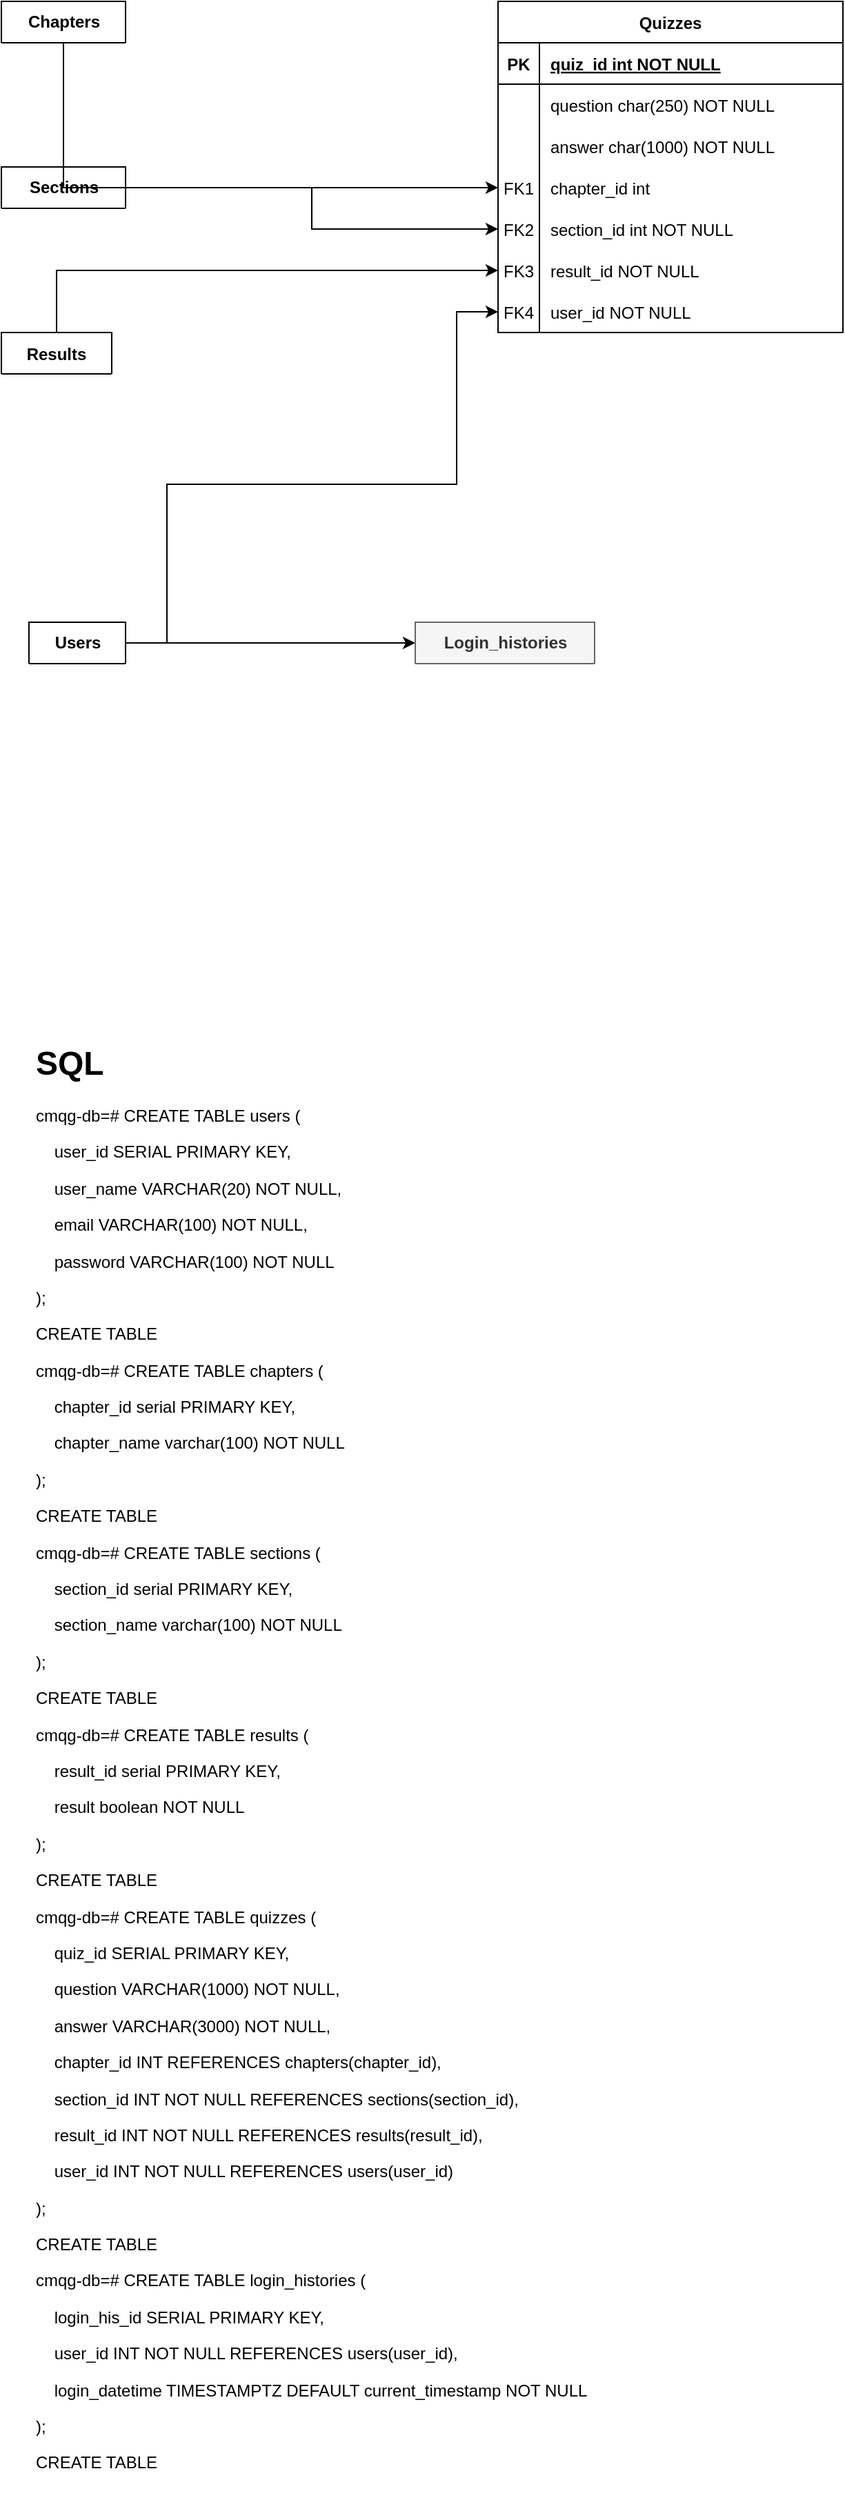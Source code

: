 <mxfile pages="3">
    <diagram id="R2lEEEUBdFMjLlhIrx00" name="ER">
        <mxGraphModel dx="736" dy="501" grid="1" gridSize="10" guides="1" tooltips="1" connect="1" arrows="1" fold="1" page="1" pageScale="1" pageWidth="850" pageHeight="1100" math="0" shadow="0" extFonts="Permanent Marker^https://fonts.googleapis.com/css?family=Permanent+Marker">
            <root>
                <mxCell id="0"/>
                <mxCell id="1" parent="0"/>
                <mxCell id="C-vyLk0tnHw3VtMMgP7b-2" value="Results" style="shape=table;startSize=30;container=1;collapsible=1;childLayout=tableLayout;fixedRows=1;rowLines=0;fontStyle=1;align=center;resizeLast=1;" parent="1" vertex="1" collapsed="1">
                    <mxGeometry x="40" y="280" width="80" height="30" as="geometry">
                        <mxRectangle x="40" y="280" width="250" height="90" as="alternateBounds"/>
                    </mxGeometry>
                </mxCell>
                <mxCell id="C-vyLk0tnHw3VtMMgP7b-3" value="" style="shape=partialRectangle;collapsible=0;dropTarget=0;pointerEvents=0;fillColor=none;points=[[0,0.5],[1,0.5]];portConstraint=eastwest;top=0;left=0;right=0;bottom=1;" parent="C-vyLk0tnHw3VtMMgP7b-2" vertex="1">
                    <mxGeometry y="30" width="250" height="30" as="geometry"/>
                </mxCell>
                <mxCell id="C-vyLk0tnHw3VtMMgP7b-4" value="PK" style="shape=partialRectangle;overflow=hidden;connectable=0;fillColor=none;top=0;left=0;bottom=0;right=0;fontStyle=1;" parent="C-vyLk0tnHw3VtMMgP7b-3" vertex="1">
                    <mxGeometry width="30" height="30" as="geometry">
                        <mxRectangle width="30" height="30" as="alternateBounds"/>
                    </mxGeometry>
                </mxCell>
                <mxCell id="C-vyLk0tnHw3VtMMgP7b-5" value="result_id int NOT NULL " style="shape=partialRectangle;overflow=hidden;connectable=0;fillColor=none;top=0;left=0;bottom=0;right=0;align=left;spacingLeft=6;fontStyle=5;" parent="C-vyLk0tnHw3VtMMgP7b-3" vertex="1">
                    <mxGeometry x="30" width="220" height="30" as="geometry">
                        <mxRectangle width="220" height="30" as="alternateBounds"/>
                    </mxGeometry>
                </mxCell>
                <mxCell id="C-vyLk0tnHw3VtMMgP7b-9" value="" style="shape=partialRectangle;collapsible=0;dropTarget=0;pointerEvents=0;fillColor=none;points=[[0,0.5],[1,0.5]];portConstraint=eastwest;top=0;left=0;right=0;bottom=0;" parent="C-vyLk0tnHw3VtMMgP7b-2" vertex="1">
                    <mxGeometry y="60" width="250" height="30" as="geometry"/>
                </mxCell>
                <mxCell id="C-vyLk0tnHw3VtMMgP7b-10" value="" style="shape=partialRectangle;overflow=hidden;connectable=0;fillColor=none;top=0;left=0;bottom=0;right=0;" parent="C-vyLk0tnHw3VtMMgP7b-9" vertex="1">
                    <mxGeometry width="30" height="30" as="geometry">
                        <mxRectangle width="30" height="30" as="alternateBounds"/>
                    </mxGeometry>
                </mxCell>
                <mxCell id="C-vyLk0tnHw3VtMMgP7b-11" value="result boolean NOT NULL" style="shape=partialRectangle;overflow=hidden;connectable=0;fillColor=none;top=0;left=0;bottom=0;right=0;align=left;spacingLeft=6;" parent="C-vyLk0tnHw3VtMMgP7b-9" vertex="1">
                    <mxGeometry x="30" width="220" height="30" as="geometry">
                        <mxRectangle width="220" height="30" as="alternateBounds"/>
                    </mxGeometry>
                </mxCell>
                <mxCell id="C-vyLk0tnHw3VtMMgP7b-23" value="Quizzes" style="shape=table;startSize=30;container=1;collapsible=1;childLayout=tableLayout;fixedRows=1;rowLines=0;fontStyle=1;align=center;resizeLast=1;" parent="1" vertex="1">
                    <mxGeometry x="400" y="40" width="250" height="240" as="geometry">
                        <mxRectangle x="400" y="40" width="70" height="30" as="alternateBounds"/>
                    </mxGeometry>
                </mxCell>
                <mxCell id="C-vyLk0tnHw3VtMMgP7b-24" value="" style="shape=partialRectangle;collapsible=0;dropTarget=0;pointerEvents=0;fillColor=none;points=[[0,0.5],[1,0.5]];portConstraint=eastwest;top=0;left=0;right=0;bottom=1;" parent="C-vyLk0tnHw3VtMMgP7b-23" vertex="1">
                    <mxGeometry y="30" width="250" height="30" as="geometry"/>
                </mxCell>
                <mxCell id="C-vyLk0tnHw3VtMMgP7b-25" value="PK" style="shape=partialRectangle;overflow=hidden;connectable=0;fillColor=none;top=0;left=0;bottom=0;right=0;fontStyle=1;" parent="C-vyLk0tnHw3VtMMgP7b-24" vertex="1">
                    <mxGeometry width="30" height="30" as="geometry">
                        <mxRectangle width="30" height="30" as="alternateBounds"/>
                    </mxGeometry>
                </mxCell>
                <mxCell id="C-vyLk0tnHw3VtMMgP7b-26" value="quiz_id int NOT NULL " style="shape=partialRectangle;overflow=hidden;connectable=0;fillColor=none;top=0;left=0;bottom=0;right=0;align=left;spacingLeft=6;fontStyle=5;" parent="C-vyLk0tnHw3VtMMgP7b-24" vertex="1">
                    <mxGeometry x="30" width="220" height="30" as="geometry">
                        <mxRectangle width="220" height="30" as="alternateBounds"/>
                    </mxGeometry>
                </mxCell>
                <mxCell id="C-vyLk0tnHw3VtMMgP7b-27" value="" style="shape=partialRectangle;collapsible=0;dropTarget=0;pointerEvents=0;fillColor=none;points=[[0,0.5],[1,0.5]];portConstraint=eastwest;top=0;left=0;right=0;bottom=0;" parent="C-vyLk0tnHw3VtMMgP7b-23" vertex="1">
                    <mxGeometry y="60" width="250" height="30" as="geometry"/>
                </mxCell>
                <mxCell id="C-vyLk0tnHw3VtMMgP7b-28" value="" style="shape=partialRectangle;overflow=hidden;connectable=0;fillColor=none;top=0;left=0;bottom=0;right=0;" parent="C-vyLk0tnHw3VtMMgP7b-27" vertex="1">
                    <mxGeometry width="30" height="30" as="geometry">
                        <mxRectangle width="30" height="30" as="alternateBounds"/>
                    </mxGeometry>
                </mxCell>
                <mxCell id="C-vyLk0tnHw3VtMMgP7b-29" value="question char(250) NOT NULL" style="shape=partialRectangle;overflow=hidden;connectable=0;fillColor=none;top=0;left=0;bottom=0;right=0;align=left;spacingLeft=6;" parent="C-vyLk0tnHw3VtMMgP7b-27" vertex="1">
                    <mxGeometry x="30" width="220" height="30" as="geometry">
                        <mxRectangle width="220" height="30" as="alternateBounds"/>
                    </mxGeometry>
                </mxCell>
                <mxCell id="cHGgCgY9bljwgX2KRVGt-27" style="shape=partialRectangle;collapsible=0;dropTarget=0;pointerEvents=0;fillColor=none;points=[[0,0.5],[1,0.5]];portConstraint=eastwest;top=0;left=0;right=0;bottom=0;" parent="C-vyLk0tnHw3VtMMgP7b-23" vertex="1">
                    <mxGeometry y="90" width="250" height="30" as="geometry"/>
                </mxCell>
                <mxCell id="cHGgCgY9bljwgX2KRVGt-28" style="shape=partialRectangle;overflow=hidden;connectable=0;fillColor=none;top=0;left=0;bottom=0;right=0;" parent="cHGgCgY9bljwgX2KRVGt-27" vertex="1">
                    <mxGeometry width="30" height="30" as="geometry">
                        <mxRectangle width="30" height="30" as="alternateBounds"/>
                    </mxGeometry>
                </mxCell>
                <mxCell id="cHGgCgY9bljwgX2KRVGt-29" value="answer char(1000) NOT NULL" style="shape=partialRectangle;overflow=hidden;connectable=0;fillColor=none;top=0;left=0;bottom=0;right=0;align=left;spacingLeft=6;" parent="cHGgCgY9bljwgX2KRVGt-27" vertex="1">
                    <mxGeometry x="30" width="220" height="30" as="geometry">
                        <mxRectangle width="220" height="30" as="alternateBounds"/>
                    </mxGeometry>
                </mxCell>
                <mxCell id="cHGgCgY9bljwgX2KRVGt-64" style="shape=partialRectangle;collapsible=0;dropTarget=0;pointerEvents=0;fillColor=none;points=[[0,0.5],[1,0.5]];portConstraint=eastwest;top=0;left=0;right=0;bottom=0;" parent="C-vyLk0tnHw3VtMMgP7b-23" vertex="1">
                    <mxGeometry y="120" width="250" height="30" as="geometry"/>
                </mxCell>
                <mxCell id="cHGgCgY9bljwgX2KRVGt-65" value="FK1" style="shape=partialRectangle;overflow=hidden;connectable=0;fillColor=none;top=0;left=0;bottom=0;right=0;" parent="cHGgCgY9bljwgX2KRVGt-64" vertex="1">
                    <mxGeometry width="30" height="30" as="geometry">
                        <mxRectangle width="30" height="30" as="alternateBounds"/>
                    </mxGeometry>
                </mxCell>
                <mxCell id="cHGgCgY9bljwgX2KRVGt-66" value="chapter_id int" style="shape=partialRectangle;overflow=hidden;connectable=0;fillColor=none;top=0;left=0;bottom=0;right=0;align=left;spacingLeft=6;" parent="cHGgCgY9bljwgX2KRVGt-64" vertex="1">
                    <mxGeometry x="30" width="220" height="30" as="geometry">
                        <mxRectangle width="220" height="30" as="alternateBounds"/>
                    </mxGeometry>
                </mxCell>
                <mxCell id="cHGgCgY9bljwgX2KRVGt-30" style="shape=partialRectangle;collapsible=0;dropTarget=0;pointerEvents=0;fillColor=none;points=[[0,0.5],[1,0.5]];portConstraint=eastwest;top=0;left=0;right=0;bottom=0;" parent="C-vyLk0tnHw3VtMMgP7b-23" vertex="1">
                    <mxGeometry y="150" width="250" height="30" as="geometry"/>
                </mxCell>
                <mxCell id="cHGgCgY9bljwgX2KRVGt-31" value="FK2" style="shape=partialRectangle;overflow=hidden;connectable=0;fillColor=none;top=0;left=0;bottom=0;right=0;" parent="cHGgCgY9bljwgX2KRVGt-30" vertex="1">
                    <mxGeometry width="30" height="30" as="geometry">
                        <mxRectangle width="30" height="30" as="alternateBounds"/>
                    </mxGeometry>
                </mxCell>
                <mxCell id="cHGgCgY9bljwgX2KRVGt-32" value="section_id int NOT NULL" style="shape=partialRectangle;overflow=hidden;connectable=0;fillColor=none;top=0;left=0;bottom=0;right=0;align=left;spacingLeft=6;" parent="cHGgCgY9bljwgX2KRVGt-30" vertex="1">
                    <mxGeometry x="30" width="220" height="30" as="geometry">
                        <mxRectangle width="220" height="30" as="alternateBounds"/>
                    </mxGeometry>
                </mxCell>
                <mxCell id="cHGgCgY9bljwgX2KRVGt-59" style="shape=partialRectangle;collapsible=0;dropTarget=0;pointerEvents=0;fillColor=none;points=[[0,0.5],[1,0.5]];portConstraint=eastwest;top=0;left=0;right=0;bottom=0;" parent="C-vyLk0tnHw3VtMMgP7b-23" vertex="1">
                    <mxGeometry y="180" width="250" height="30" as="geometry"/>
                </mxCell>
                <mxCell id="cHGgCgY9bljwgX2KRVGt-60" value="FK3" style="shape=partialRectangle;overflow=hidden;connectable=0;fillColor=none;top=0;left=0;bottom=0;right=0;" parent="cHGgCgY9bljwgX2KRVGt-59" vertex="1">
                    <mxGeometry width="30" height="30" as="geometry">
                        <mxRectangle width="30" height="30" as="alternateBounds"/>
                    </mxGeometry>
                </mxCell>
                <mxCell id="cHGgCgY9bljwgX2KRVGt-61" value="result_id NOT NULL" style="shape=partialRectangle;overflow=hidden;connectable=0;fillColor=none;top=0;left=0;bottom=0;right=0;align=left;spacingLeft=6;" parent="cHGgCgY9bljwgX2KRVGt-59" vertex="1">
                    <mxGeometry x="30" width="220" height="30" as="geometry">
                        <mxRectangle width="220" height="30" as="alternateBounds"/>
                    </mxGeometry>
                </mxCell>
                <mxCell id="cHGgCgY9bljwgX2KRVGt-81" style="shape=partialRectangle;collapsible=0;dropTarget=0;pointerEvents=0;fillColor=none;points=[[0,0.5],[1,0.5]];portConstraint=eastwest;top=0;left=0;right=0;bottom=0;" parent="C-vyLk0tnHw3VtMMgP7b-23" vertex="1">
                    <mxGeometry y="210" width="250" height="30" as="geometry"/>
                </mxCell>
                <mxCell id="cHGgCgY9bljwgX2KRVGt-82" value="FK4" style="shape=partialRectangle;overflow=hidden;connectable=0;fillColor=none;top=0;left=0;bottom=0;right=0;" parent="cHGgCgY9bljwgX2KRVGt-81" vertex="1">
                    <mxGeometry width="30" height="30" as="geometry">
                        <mxRectangle width="30" height="30" as="alternateBounds"/>
                    </mxGeometry>
                </mxCell>
                <mxCell id="cHGgCgY9bljwgX2KRVGt-83" value="user_id NOT NULL" style="shape=partialRectangle;overflow=hidden;connectable=0;fillColor=none;top=0;left=0;bottom=0;right=0;align=left;spacingLeft=6;" parent="cHGgCgY9bljwgX2KRVGt-81" vertex="1">
                    <mxGeometry x="30" width="220" height="30" as="geometry">
                        <mxRectangle width="220" height="30" as="alternateBounds"/>
                    </mxGeometry>
                </mxCell>
                <mxCell id="cHGgCgY9bljwgX2KRVGt-46" value="Sections" style="shape=table;startSize=30;container=1;collapsible=1;childLayout=tableLayout;fixedRows=1;rowLines=0;fontStyle=1;align=center;resizeLast=1;html=1;strokeColor=default;verticalAlign=middle;fontFamily=Helvetica;fontSize=12;fontColor=default;fillColor=default;" parent="1" vertex="1" collapsed="1">
                    <mxGeometry x="40" y="160" width="90" height="30" as="geometry">
                        <mxRectangle x="40" y="160" width="280" height="90" as="alternateBounds"/>
                    </mxGeometry>
                </mxCell>
                <mxCell id="cHGgCgY9bljwgX2KRVGt-47" value="" style="shape=tableRow;horizontal=0;startSize=0;swimlaneHead=0;swimlaneBody=0;fillColor=none;collapsible=0;dropTarget=0;points=[[0,0.5],[1,0.5]];portConstraint=eastwest;top=0;left=0;right=0;bottom=1;strokeColor=default;align=center;verticalAlign=middle;fontFamily=Helvetica;fontSize=12;fontColor=default;" parent="cHGgCgY9bljwgX2KRVGt-46" vertex="1">
                    <mxGeometry y="30" width="280" height="30" as="geometry"/>
                </mxCell>
                <mxCell id="cHGgCgY9bljwgX2KRVGt-48" value="PK" style="shape=partialRectangle;connectable=0;fillColor=none;top=0;left=0;bottom=0;right=0;fontStyle=1;overflow=hidden;whiteSpace=wrap;html=1;strokeColor=default;align=center;verticalAlign=middle;fontFamily=Helvetica;fontSize=12;fontColor=default;startSize=30;" parent="cHGgCgY9bljwgX2KRVGt-47" vertex="1">
                    <mxGeometry width="30" height="30" as="geometry">
                        <mxRectangle width="30" height="30" as="alternateBounds"/>
                    </mxGeometry>
                </mxCell>
                <mxCell id="cHGgCgY9bljwgX2KRVGt-49" value="section_id int NOT NULL" style="shape=partialRectangle;connectable=0;fillColor=none;top=0;left=0;bottom=0;right=0;align=left;spacingLeft=6;fontStyle=5;overflow=hidden;whiteSpace=wrap;html=1;strokeColor=default;verticalAlign=middle;fontFamily=Helvetica;fontSize=12;fontColor=default;startSize=30;" parent="cHGgCgY9bljwgX2KRVGt-47" vertex="1">
                    <mxGeometry x="30" width="250" height="30" as="geometry">
                        <mxRectangle width="250" height="30" as="alternateBounds"/>
                    </mxGeometry>
                </mxCell>
                <mxCell id="cHGgCgY9bljwgX2KRVGt-50" value="" style="shape=tableRow;horizontal=0;startSize=0;swimlaneHead=0;swimlaneBody=0;fillColor=none;collapsible=0;dropTarget=0;points=[[0,0.5],[1,0.5]];portConstraint=eastwest;top=0;left=0;right=0;bottom=0;strokeColor=default;align=center;verticalAlign=middle;fontFamily=Helvetica;fontSize=12;fontColor=default;" parent="cHGgCgY9bljwgX2KRVGt-46" vertex="1">
                    <mxGeometry y="60" width="280" height="30" as="geometry"/>
                </mxCell>
                <mxCell id="cHGgCgY9bljwgX2KRVGt-51" value="" style="shape=partialRectangle;connectable=0;fillColor=none;top=0;left=0;bottom=0;right=0;editable=1;overflow=hidden;whiteSpace=wrap;html=1;strokeColor=default;align=center;verticalAlign=middle;fontFamily=Helvetica;fontSize=12;fontColor=default;startSize=30;" parent="cHGgCgY9bljwgX2KRVGt-50" vertex="1">
                    <mxGeometry width="30" height="30" as="geometry">
                        <mxRectangle width="30" height="30" as="alternateBounds"/>
                    </mxGeometry>
                </mxCell>
                <mxCell id="cHGgCgY9bljwgX2KRVGt-52" value="section_name char(100) NOT NULL" style="shape=partialRectangle;connectable=0;fillColor=none;top=0;left=0;bottom=0;right=0;align=left;spacingLeft=6;overflow=hidden;whiteSpace=wrap;html=1;strokeColor=default;verticalAlign=middle;fontFamily=Helvetica;fontSize=12;fontColor=default;startSize=30;" parent="cHGgCgY9bljwgX2KRVGt-50" vertex="1">
                    <mxGeometry x="30" width="250" height="30" as="geometry">
                        <mxRectangle width="250" height="30" as="alternateBounds"/>
                    </mxGeometry>
                </mxCell>
                <mxCell id="cHGgCgY9bljwgX2KRVGt-62" style="edgeStyle=orthogonalEdgeStyle;rounded=0;orthogonalLoop=1;jettySize=auto;html=1;entryX=0;entryY=0.5;entryDx=0;entryDy=0;fontFamily=Helvetica;fontSize=12;fontColor=default;startSize=30;" parent="1" source="cHGgCgY9bljwgX2KRVGt-47" target="cHGgCgY9bljwgX2KRVGt-30" edge="1">
                    <mxGeometry relative="1" as="geometry"/>
                </mxCell>
                <mxCell id="cHGgCgY9bljwgX2KRVGt-63" style="edgeStyle=orthogonalEdgeStyle;rounded=0;orthogonalLoop=1;jettySize=auto;html=1;entryX=0;entryY=0.5;entryDx=0;entryDy=0;fontFamily=Helvetica;fontSize=12;fontColor=default;startSize=30;" parent="1" source="C-vyLk0tnHw3VtMMgP7b-3" target="cHGgCgY9bljwgX2KRVGt-59" edge="1">
                    <mxGeometry relative="1" as="geometry"/>
                </mxCell>
                <mxCell id="cHGgCgY9bljwgX2KRVGt-67" value="Chapters" style="shape=table;startSize=30;container=1;collapsible=1;childLayout=tableLayout;fixedRows=1;rowLines=0;fontStyle=1;align=center;resizeLast=1;html=1;strokeColor=default;verticalAlign=middle;fontFamily=Helvetica;fontSize=12;fontColor=default;fillColor=default;" parent="1" vertex="1" collapsed="1">
                    <mxGeometry x="40" y="40" width="90" height="30" as="geometry">
                        <mxRectangle x="40" y="40" width="250" height="90" as="alternateBounds"/>
                    </mxGeometry>
                </mxCell>
                <mxCell id="cHGgCgY9bljwgX2KRVGt-68" value="" style="shape=tableRow;horizontal=0;startSize=0;swimlaneHead=0;swimlaneBody=0;fillColor=none;collapsible=0;dropTarget=0;points=[[0,0.5],[1,0.5]];portConstraint=eastwest;top=0;left=0;right=0;bottom=1;strokeColor=default;align=center;verticalAlign=middle;fontFamily=Helvetica;fontSize=12;fontColor=default;" parent="cHGgCgY9bljwgX2KRVGt-67" vertex="1">
                    <mxGeometry y="30" width="250" height="30" as="geometry"/>
                </mxCell>
                <mxCell id="cHGgCgY9bljwgX2KRVGt-69" value="PK" style="shape=partialRectangle;connectable=0;fillColor=none;top=0;left=0;bottom=0;right=0;fontStyle=1;overflow=hidden;whiteSpace=wrap;html=1;strokeColor=default;align=center;verticalAlign=middle;fontFamily=Helvetica;fontSize=12;fontColor=default;startSize=30;" parent="cHGgCgY9bljwgX2KRVGt-68" vertex="1">
                    <mxGeometry width="30" height="30" as="geometry">
                        <mxRectangle width="30" height="30" as="alternateBounds"/>
                    </mxGeometry>
                </mxCell>
                <mxCell id="cHGgCgY9bljwgX2KRVGt-70" value="chapter_id int NOT NULL" style="shape=partialRectangle;connectable=0;fillColor=none;top=0;left=0;bottom=0;right=0;align=left;spacingLeft=6;fontStyle=5;overflow=hidden;whiteSpace=wrap;html=1;strokeColor=default;verticalAlign=middle;fontFamily=Helvetica;fontSize=12;fontColor=default;startSize=30;" parent="cHGgCgY9bljwgX2KRVGt-68" vertex="1">
                    <mxGeometry x="30" width="220" height="30" as="geometry">
                        <mxRectangle width="220" height="30" as="alternateBounds"/>
                    </mxGeometry>
                </mxCell>
                <mxCell id="cHGgCgY9bljwgX2KRVGt-71" value="" style="shape=tableRow;horizontal=0;startSize=0;swimlaneHead=0;swimlaneBody=0;fillColor=none;collapsible=0;dropTarget=0;points=[[0,0.5],[1,0.5]];portConstraint=eastwest;top=0;left=0;right=0;bottom=0;strokeColor=default;align=center;verticalAlign=middle;fontFamily=Helvetica;fontSize=12;fontColor=default;" parent="cHGgCgY9bljwgX2KRVGt-67" vertex="1">
                    <mxGeometry y="60" width="250" height="30" as="geometry"/>
                </mxCell>
                <mxCell id="cHGgCgY9bljwgX2KRVGt-72" value="" style="shape=partialRectangle;connectable=0;fillColor=none;top=0;left=0;bottom=0;right=0;editable=1;overflow=hidden;whiteSpace=wrap;html=1;strokeColor=default;align=center;verticalAlign=middle;fontFamily=Helvetica;fontSize=12;fontColor=default;startSize=30;" parent="cHGgCgY9bljwgX2KRVGt-71" vertex="1">
                    <mxGeometry width="30" height="30" as="geometry">
                        <mxRectangle width="30" height="30" as="alternateBounds"/>
                    </mxGeometry>
                </mxCell>
                <mxCell id="cHGgCgY9bljwgX2KRVGt-73" value="chapter_name char(100) NOT NULL" style="shape=partialRectangle;connectable=0;fillColor=none;top=0;left=0;bottom=0;right=0;align=left;spacingLeft=6;overflow=hidden;whiteSpace=wrap;html=1;strokeColor=default;verticalAlign=middle;fontFamily=Helvetica;fontSize=12;fontColor=default;startSize=30;" parent="cHGgCgY9bljwgX2KRVGt-71" vertex="1">
                    <mxGeometry x="30" width="220" height="30" as="geometry">
                        <mxRectangle width="220" height="30" as="alternateBounds"/>
                    </mxGeometry>
                </mxCell>
                <mxCell id="cHGgCgY9bljwgX2KRVGt-80" style="edgeStyle=orthogonalEdgeStyle;rounded=0;orthogonalLoop=1;jettySize=auto;html=1;fontFamily=Helvetica;fontSize=12;fontColor=default;startSize=30;" parent="1" source="cHGgCgY9bljwgX2KRVGt-68" target="cHGgCgY9bljwgX2KRVGt-64" edge="1">
                    <mxGeometry relative="1" as="geometry"/>
                </mxCell>
                <mxCell id="cHGgCgY9bljwgX2KRVGt-100" style="edgeStyle=orthogonalEdgeStyle;rounded=0;orthogonalLoop=1;jettySize=auto;html=1;entryX=0;entryY=0.5;entryDx=0;entryDy=0;fontFamily=Helvetica;fontSize=12;fontColor=default;startSize=30;" parent="1" source="cHGgCgY9bljwgX2KRVGt-84" target="cHGgCgY9bljwgX2KRVGt-81" edge="1">
                    <mxGeometry relative="1" as="geometry">
                        <Array as="points">
                            <mxPoint x="160" y="390"/>
                            <mxPoint x="370" y="390"/>
                            <mxPoint x="370" y="265"/>
                        </Array>
                    </mxGeometry>
                </mxCell>
                <mxCell id="cHGgCgY9bljwgX2KRVGt-129" style="edgeStyle=orthogonalEdgeStyle;rounded=0;orthogonalLoop=1;jettySize=auto;html=1;fontFamily=Helvetica;fontSize=12;fontColor=default;startSize=30;" parent="1" source="cHGgCgY9bljwgX2KRVGt-84" target="cHGgCgY9bljwgX2KRVGt-105" edge="1">
                    <mxGeometry relative="1" as="geometry"/>
                </mxCell>
                <mxCell id="cHGgCgY9bljwgX2KRVGt-84" value="Users" style="shape=table;startSize=30;container=1;collapsible=1;childLayout=tableLayout;fixedRows=1;rowLines=0;fontStyle=1;align=center;resizeLast=1;html=1;strokeColor=default;verticalAlign=middle;fontFamily=Helvetica;fontSize=12;fontColor=default;fillColor=default;" parent="1" vertex="1" collapsed="1">
                    <mxGeometry x="60" y="490" width="70" height="30" as="geometry">
                        <mxRectangle x="60" y="490" width="240" height="150" as="alternateBounds"/>
                    </mxGeometry>
                </mxCell>
                <mxCell id="cHGgCgY9bljwgX2KRVGt-85" value="" style="shape=tableRow;horizontal=0;startSize=0;swimlaneHead=0;swimlaneBody=0;fillColor=none;collapsible=0;dropTarget=0;points=[[0,0.5],[1,0.5]];portConstraint=eastwest;top=0;left=0;right=0;bottom=1;strokeColor=default;align=center;verticalAlign=middle;fontFamily=Helvetica;fontSize=12;fontColor=default;" parent="cHGgCgY9bljwgX2KRVGt-84" vertex="1">
                    <mxGeometry y="30" width="240" height="30" as="geometry"/>
                </mxCell>
                <mxCell id="cHGgCgY9bljwgX2KRVGt-86" value="PK" style="shape=partialRectangle;connectable=0;fillColor=none;top=0;left=0;bottom=0;right=0;fontStyle=1;overflow=hidden;whiteSpace=wrap;html=1;strokeColor=default;align=center;verticalAlign=middle;fontFamily=Helvetica;fontSize=12;fontColor=default;startSize=30;" parent="cHGgCgY9bljwgX2KRVGt-85" vertex="1">
                    <mxGeometry width="30" height="30" as="geometry">
                        <mxRectangle width="30" height="30" as="alternateBounds"/>
                    </mxGeometry>
                </mxCell>
                <mxCell id="cHGgCgY9bljwgX2KRVGt-87" value="user_id int NOT NULL" style="shape=partialRectangle;connectable=0;fillColor=none;top=0;left=0;bottom=0;right=0;align=left;spacingLeft=6;fontStyle=5;overflow=hidden;whiteSpace=wrap;html=1;strokeColor=default;verticalAlign=middle;fontFamily=Helvetica;fontSize=12;fontColor=default;startSize=30;" parent="cHGgCgY9bljwgX2KRVGt-85" vertex="1">
                    <mxGeometry x="30" width="210" height="30" as="geometry">
                        <mxRectangle width="210" height="30" as="alternateBounds"/>
                    </mxGeometry>
                </mxCell>
                <mxCell id="cHGgCgY9bljwgX2KRVGt-88" value="" style="shape=tableRow;horizontal=0;startSize=0;swimlaneHead=0;swimlaneBody=0;fillColor=none;collapsible=0;dropTarget=0;points=[[0,0.5],[1,0.5]];portConstraint=eastwest;top=0;left=0;right=0;bottom=0;strokeColor=default;align=center;verticalAlign=middle;fontFamily=Helvetica;fontSize=12;fontColor=default;" parent="cHGgCgY9bljwgX2KRVGt-84" vertex="1">
                    <mxGeometry y="60" width="240" height="30" as="geometry"/>
                </mxCell>
                <mxCell id="cHGgCgY9bljwgX2KRVGt-89" value="" style="shape=partialRectangle;connectable=0;fillColor=none;top=0;left=0;bottom=0;right=0;editable=1;overflow=hidden;whiteSpace=wrap;html=1;strokeColor=default;align=center;verticalAlign=middle;fontFamily=Helvetica;fontSize=12;fontColor=default;startSize=30;" parent="cHGgCgY9bljwgX2KRVGt-88" vertex="1">
                    <mxGeometry width="30" height="30" as="geometry">
                        <mxRectangle width="30" height="30" as="alternateBounds"/>
                    </mxGeometry>
                </mxCell>
                <mxCell id="cHGgCgY9bljwgX2KRVGt-90" value="user_name char(20) NOT NULL" style="shape=partialRectangle;connectable=0;fillColor=none;top=0;left=0;bottom=0;right=0;align=left;spacingLeft=6;overflow=hidden;whiteSpace=wrap;html=1;strokeColor=default;verticalAlign=middle;fontFamily=Helvetica;fontSize=12;fontColor=default;startSize=30;" parent="cHGgCgY9bljwgX2KRVGt-88" vertex="1">
                    <mxGeometry x="30" width="210" height="30" as="geometry">
                        <mxRectangle width="210" height="30" as="alternateBounds"/>
                    </mxGeometry>
                </mxCell>
                <mxCell id="cHGgCgY9bljwgX2KRVGt-91" value="" style="shape=tableRow;horizontal=0;startSize=0;swimlaneHead=0;swimlaneBody=0;fillColor=none;collapsible=0;dropTarget=0;points=[[0,0.5],[1,0.5]];portConstraint=eastwest;top=0;left=0;right=0;bottom=0;strokeColor=default;align=center;verticalAlign=middle;fontFamily=Helvetica;fontSize=12;fontColor=default;" parent="cHGgCgY9bljwgX2KRVGt-84" vertex="1">
                    <mxGeometry y="90" width="240" height="30" as="geometry"/>
                </mxCell>
                <mxCell id="cHGgCgY9bljwgX2KRVGt-92" value="" style="shape=partialRectangle;connectable=0;fillColor=none;top=0;left=0;bottom=0;right=0;editable=1;overflow=hidden;whiteSpace=wrap;html=1;strokeColor=default;align=center;verticalAlign=middle;fontFamily=Helvetica;fontSize=12;fontColor=default;startSize=30;" parent="cHGgCgY9bljwgX2KRVGt-91" vertex="1">
                    <mxGeometry width="30" height="30" as="geometry">
                        <mxRectangle width="30" height="30" as="alternateBounds"/>
                    </mxGeometry>
                </mxCell>
                <mxCell id="cHGgCgY9bljwgX2KRVGt-93" value="email char(100) NOT NULL" style="shape=partialRectangle;connectable=0;fillColor=none;top=0;left=0;bottom=0;right=0;align=left;spacingLeft=6;overflow=hidden;whiteSpace=wrap;html=1;strokeColor=default;verticalAlign=middle;fontFamily=Helvetica;fontSize=12;fontColor=default;startSize=30;" parent="cHGgCgY9bljwgX2KRVGt-91" vertex="1">
                    <mxGeometry x="30" width="210" height="30" as="geometry">
                        <mxRectangle width="210" height="30" as="alternateBounds"/>
                    </mxGeometry>
                </mxCell>
                <mxCell id="cHGgCgY9bljwgX2KRVGt-94" value="" style="shape=tableRow;horizontal=0;startSize=0;swimlaneHead=0;swimlaneBody=0;fillColor=none;collapsible=0;dropTarget=0;points=[[0,0.5],[1,0.5]];portConstraint=eastwest;top=0;left=0;right=0;bottom=0;strokeColor=default;align=center;verticalAlign=middle;fontFamily=Helvetica;fontSize=12;fontColor=default;" parent="cHGgCgY9bljwgX2KRVGt-84" vertex="1">
                    <mxGeometry y="120" width="240" height="30" as="geometry"/>
                </mxCell>
                <mxCell id="cHGgCgY9bljwgX2KRVGt-95" value="" style="shape=partialRectangle;connectable=0;fillColor=none;top=0;left=0;bottom=0;right=0;editable=1;overflow=hidden;whiteSpace=wrap;html=1;strokeColor=default;align=center;verticalAlign=middle;fontFamily=Helvetica;fontSize=12;fontColor=default;startSize=30;" parent="cHGgCgY9bljwgX2KRVGt-94" vertex="1">
                    <mxGeometry width="30" height="30" as="geometry">
                        <mxRectangle width="30" height="30" as="alternateBounds"/>
                    </mxGeometry>
                </mxCell>
                <mxCell id="cHGgCgY9bljwgX2KRVGt-96" value="password char(100) NOT NULL" style="shape=partialRectangle;connectable=0;fillColor=none;top=0;left=0;bottom=0;right=0;align=left;spacingLeft=6;overflow=hidden;whiteSpace=wrap;html=1;strokeColor=default;verticalAlign=middle;fontFamily=Helvetica;fontSize=12;fontColor=default;startSize=30;" parent="cHGgCgY9bljwgX2KRVGt-94" vertex="1">
                    <mxGeometry x="30" width="210" height="30" as="geometry">
                        <mxRectangle width="210" height="30" as="alternateBounds"/>
                    </mxGeometry>
                </mxCell>
                <mxCell id="cHGgCgY9bljwgX2KRVGt-101" value="Login_histories" style="shape=table;startSize=30;container=1;collapsible=1;childLayout=tableLayout;fixedRows=1;rowLines=0;fontStyle=1;align=center;resizeLast=1;html=1;strokeColor=#666666;verticalAlign=middle;fontFamily=Helvetica;fontSize=12;fontColor=#333333;fillColor=#f5f5f5;" parent="1" vertex="1" collapsed="1">
                    <mxGeometry x="340" y="490" width="130" height="30" as="geometry">
                        <mxRectangle x="340" y="490" width="270" height="120" as="alternateBounds"/>
                    </mxGeometry>
                </mxCell>
                <mxCell id="cHGgCgY9bljwgX2KRVGt-102" value="" style="shape=tableRow;horizontal=0;startSize=0;swimlaneHead=0;swimlaneBody=0;fillColor=none;collapsible=0;dropTarget=0;points=[[0,0.5],[1,0.5]];portConstraint=eastwest;top=0;left=0;right=0;bottom=1;strokeColor=default;align=center;verticalAlign=middle;fontFamily=Helvetica;fontSize=12;fontColor=default;" parent="cHGgCgY9bljwgX2KRVGt-101" vertex="1">
                    <mxGeometry y="30" width="270" height="30" as="geometry"/>
                </mxCell>
                <mxCell id="cHGgCgY9bljwgX2KRVGt-103" value="PK" style="shape=partialRectangle;connectable=0;fillColor=none;top=0;left=0;bottom=0;right=0;fontStyle=1;overflow=hidden;whiteSpace=wrap;html=1;strokeColor=default;align=center;verticalAlign=middle;fontFamily=Helvetica;fontSize=12;fontColor=default;startSize=30;" parent="cHGgCgY9bljwgX2KRVGt-102" vertex="1">
                    <mxGeometry width="30" height="30" as="geometry">
                        <mxRectangle width="30" height="30" as="alternateBounds"/>
                    </mxGeometry>
                </mxCell>
                <mxCell id="cHGgCgY9bljwgX2KRVGt-104" value="login_his_id int NOT NULL" style="shape=partialRectangle;connectable=0;fillColor=none;top=0;left=0;bottom=0;right=0;align=left;spacingLeft=6;fontStyle=5;overflow=hidden;whiteSpace=wrap;html=1;strokeColor=default;verticalAlign=middle;fontFamily=Helvetica;fontSize=12;fontColor=default;startSize=30;" parent="cHGgCgY9bljwgX2KRVGt-102" vertex="1">
                    <mxGeometry x="30" width="240" height="30" as="geometry">
                        <mxRectangle width="240" height="30" as="alternateBounds"/>
                    </mxGeometry>
                </mxCell>
                <mxCell id="cHGgCgY9bljwgX2KRVGt-105" value="" style="shape=tableRow;horizontal=0;startSize=0;swimlaneHead=0;swimlaneBody=0;fillColor=none;collapsible=0;dropTarget=0;points=[[0,0.5],[1,0.5]];portConstraint=eastwest;top=0;left=0;right=0;bottom=0;strokeColor=default;align=center;verticalAlign=middle;fontFamily=Helvetica;fontSize=12;fontColor=default;" parent="cHGgCgY9bljwgX2KRVGt-101" vertex="1">
                    <mxGeometry y="60" width="270" height="30" as="geometry"/>
                </mxCell>
                <mxCell id="cHGgCgY9bljwgX2KRVGt-106" value="FK1" style="shape=partialRectangle;connectable=0;fillColor=none;top=0;left=0;bottom=0;right=0;editable=1;overflow=hidden;whiteSpace=wrap;html=1;strokeColor=default;align=center;verticalAlign=middle;fontFamily=Helvetica;fontSize=12;fontColor=default;startSize=30;" parent="cHGgCgY9bljwgX2KRVGt-105" vertex="1">
                    <mxGeometry width="30" height="30" as="geometry">
                        <mxRectangle width="30" height="30" as="alternateBounds"/>
                    </mxGeometry>
                </mxCell>
                <mxCell id="cHGgCgY9bljwgX2KRVGt-107" value="user_id" style="shape=partialRectangle;connectable=0;fillColor=none;top=0;left=0;bottom=0;right=0;align=left;spacingLeft=6;overflow=hidden;whiteSpace=wrap;html=1;strokeColor=default;verticalAlign=middle;fontFamily=Helvetica;fontSize=12;fontColor=default;startSize=30;" parent="cHGgCgY9bljwgX2KRVGt-105" vertex="1">
                    <mxGeometry x="30" width="240" height="30" as="geometry">
                        <mxRectangle width="240" height="30" as="alternateBounds"/>
                    </mxGeometry>
                </mxCell>
                <mxCell id="cHGgCgY9bljwgX2KRVGt-108" value="" style="shape=tableRow;horizontal=0;startSize=0;swimlaneHead=0;swimlaneBody=0;fillColor=none;collapsible=0;dropTarget=0;points=[[0,0.5],[1,0.5]];portConstraint=eastwest;top=0;left=0;right=0;bottom=0;strokeColor=default;align=center;verticalAlign=middle;fontFamily=Helvetica;fontSize=12;fontColor=default;" parent="cHGgCgY9bljwgX2KRVGt-101" vertex="1">
                    <mxGeometry y="90" width="270" height="30" as="geometry"/>
                </mxCell>
                <mxCell id="cHGgCgY9bljwgX2KRVGt-109" value="" style="shape=partialRectangle;connectable=0;fillColor=none;top=0;left=0;bottom=0;right=0;editable=1;overflow=hidden;whiteSpace=wrap;html=1;strokeColor=default;align=center;verticalAlign=middle;fontFamily=Helvetica;fontSize=12;fontColor=default;startSize=30;" parent="cHGgCgY9bljwgX2KRVGt-108" vertex="1">
                    <mxGeometry width="30" height="30" as="geometry">
                        <mxRectangle width="30" height="30" as="alternateBounds"/>
                    </mxGeometry>
                </mxCell>
                <mxCell id="cHGgCgY9bljwgX2KRVGt-110" value="login_datetime datetime NOT NULL" style="shape=partialRectangle;connectable=0;fillColor=none;top=0;left=0;bottom=0;right=0;align=left;spacingLeft=6;overflow=hidden;whiteSpace=wrap;html=1;strokeColor=default;verticalAlign=middle;fontFamily=Helvetica;fontSize=12;fontColor=default;startSize=30;" parent="cHGgCgY9bljwgX2KRVGt-108" vertex="1">
                    <mxGeometry x="30" width="240" height="30" as="geometry">
                        <mxRectangle width="240" height="30" as="alternateBounds"/>
                    </mxGeometry>
                </mxCell>
                <mxCell id="cHGgCgY9bljwgX2KRVGt-131" value="&lt;h1&gt;SQL&lt;/h1&gt;&lt;p&gt;cmqg-db=# CREATE TABLE users (&lt;/p&gt;&lt;p&gt;&amp;nbsp; &amp;nbsp; user_id SERIAL PRIMARY KEY,&lt;/p&gt;&lt;p&gt;&amp;nbsp; &amp;nbsp; user_name VARCHAR(20) NOT NULL,&lt;/p&gt;&lt;p&gt;&amp;nbsp; &amp;nbsp; email VARCHAR(100) NOT NULL,&lt;/p&gt;&lt;p&gt;&amp;nbsp; &amp;nbsp; password VARCHAR(100) NOT NULL&lt;/p&gt;&lt;p&gt;);&lt;/p&gt;&lt;p&gt;CREATE TABLE&lt;/p&gt;&lt;p&gt;cmqg-db=# CREATE TABLE chapters (&lt;/p&gt;&lt;p&gt;&amp;nbsp; &amp;nbsp; chapter_id serial PRIMARY KEY,&lt;/p&gt;&lt;p&gt;&amp;nbsp; &amp;nbsp; chapter_name varchar(100) NOT NULL&lt;/p&gt;&lt;p&gt;);&lt;/p&gt;&lt;p&gt;CREATE TABLE&lt;/p&gt;&lt;p&gt;cmqg-db=# CREATE TABLE sections (&lt;/p&gt;&lt;p&gt;&amp;nbsp; &amp;nbsp; section_id serial PRIMARY KEY,&lt;/p&gt;&lt;p&gt;&amp;nbsp; &amp;nbsp; section_name varchar(100) NOT NULL&lt;/p&gt;&lt;p&gt;);&lt;/p&gt;&lt;p&gt;CREATE TABLE&lt;/p&gt;&lt;p&gt;cmqg-db=# CREATE TABLE results (&lt;/p&gt;&lt;p&gt;&amp;nbsp; &amp;nbsp; result_id serial PRIMARY KEY,&lt;/p&gt;&lt;p&gt;&amp;nbsp; &amp;nbsp; result boolean NOT NULL&lt;/p&gt;&lt;p&gt;);&lt;/p&gt;&lt;p&gt;CREATE TABLE&lt;/p&gt;&lt;p&gt;cmqg-db=# CREATE TABLE quizzes (&lt;/p&gt;&lt;p&gt;&amp;nbsp; &amp;nbsp; quiz_id SERIAL PRIMARY KEY,&lt;/p&gt;&lt;p&gt;&amp;nbsp; &amp;nbsp; question VARCHAR(1000) NOT NULL,&lt;/p&gt;&lt;p&gt;&amp;nbsp; &amp;nbsp; answer VARCHAR(3000) NOT NULL,&lt;/p&gt;&lt;p&gt;&amp;nbsp; &amp;nbsp; chapter_id INT REFERENCES chapters(chapter_id),&lt;/p&gt;&lt;p&gt;&amp;nbsp; &amp;nbsp; section_id INT NOT NULL REFERENCES sections(section_id),&lt;/p&gt;&lt;p&gt;&amp;nbsp; &amp;nbsp; result_id INT NOT NULL REFERENCES results(result_id),&lt;/p&gt;&lt;p&gt;&amp;nbsp; &amp;nbsp; user_id INT NOT NULL REFERENCES users(user_id)&lt;/p&gt;&lt;p&gt;);&lt;/p&gt;&lt;p&gt;CREATE TABLE&lt;/p&gt;&lt;p&gt;cmqg-db=# CREATE TABLE login_histories (&lt;/p&gt;&lt;p&gt;&amp;nbsp; &amp;nbsp; login_his_id SERIAL PRIMARY KEY,&lt;/p&gt;&lt;p&gt;&amp;nbsp; &amp;nbsp; user_id INT NOT NULL REFERENCES users(user_id),&lt;/p&gt;&lt;p&gt;&amp;nbsp; &amp;nbsp; login_datetime TIMESTAMPTZ DEFAULT current_timestamp NOT NULL&lt;/p&gt;&lt;p&gt;);&lt;/p&gt;&lt;p&gt;CREATE TABLE&lt;/p&gt;" style="text;html=1;strokeColor=none;fillColor=none;spacing=5;spacingTop=-20;whiteSpace=wrap;overflow=hidden;rounded=0;fontSize=12;fontFamily=Helvetica;fontColor=default;" parent="1" vertex="1">
                    <mxGeometry x="60" y="790" width="440" height="1060" as="geometry"/>
                </mxCell>
            </root>
        </mxGraphModel>
    </diagram>
    <diagram id="5SnFNqKkUyOl78_eANtG" name="API Endpoints">
        <mxGraphModel dx="736" dy="501" grid="1" gridSize="10" guides="1" tooltips="1" connect="1" arrows="1" fold="1" page="1" pageScale="1" pageWidth="827" pageHeight="1169" math="0" shadow="0">
            <root>
                <mxCell id="0"/>
                <mxCell id="1" parent="0"/>
                <mxCell id="syXQdaji-AhJCk6DcQyt-1" value="POST: create/user" style="shape=table;startSize=30;container=1;collapsible=0;childLayout=tableLayout;fixedRows=1;rowLines=0;fontStyle=0;strokeColor=default;fontSize=15;align=center;verticalAlign=middle;fontFamily=Helvetica;fontColor=default;fillColor=default;" parent="1" vertex="1">
                    <mxGeometry x="40" y="40" width="330" height="90" as="geometry"/>
                </mxCell>
                <mxCell id="syXQdaji-AhJCk6DcQyt-2" value="" style="shape=tableRow;horizontal=0;startSize=0;swimlaneHead=0;swimlaneBody=0;top=0;left=0;bottom=0;right=0;collapsible=0;dropTarget=0;fillColor=none;points=[[0,0.5],[1,0.5]];portConstraint=eastwest;strokeColor=inherit;fontSize=16;align=center;verticalAlign=middle;fontFamily=Helvetica;fontColor=default;" parent="syXQdaji-AhJCk6DcQyt-1" vertex="1">
                    <mxGeometry y="30" width="330" height="30" as="geometry"/>
                </mxCell>
                <mxCell id="syXQdaji-AhJCk6DcQyt-3" value="Request" style="shape=partialRectangle;html=1;whiteSpace=wrap;connectable=0;fillColor=none;top=0;left=0;bottom=0;right=0;overflow=hidden;pointerEvents=1;strokeColor=inherit;fontSize=16;align=center;verticalAlign=middle;fontFamily=Helvetica;fontColor=default;startSize=30;" parent="syXQdaji-AhJCk6DcQyt-2" vertex="1">
                    <mxGeometry width="72" height="30" as="geometry">
                        <mxRectangle width="72" height="30" as="alternateBounds"/>
                    </mxGeometry>
                </mxCell>
                <mxCell id="syXQdaji-AhJCk6DcQyt-4" value="user_name, email, password" style="shape=partialRectangle;html=1;whiteSpace=wrap;connectable=0;fillColor=none;top=0;left=0;bottom=0;right=0;align=left;spacingLeft=6;overflow=hidden;strokeColor=inherit;fontSize=16;verticalAlign=middle;fontFamily=Helvetica;fontColor=default;startSize=30;" parent="syXQdaji-AhJCk6DcQyt-2" vertex="1">
                    <mxGeometry x="72" width="258" height="30" as="geometry">
                        <mxRectangle width="258" height="30" as="alternateBounds"/>
                    </mxGeometry>
                </mxCell>
                <mxCell id="syXQdaji-AhJCk6DcQyt-8" value="" style="shape=tableRow;horizontal=0;startSize=0;swimlaneHead=0;swimlaneBody=0;top=0;left=0;bottom=0;right=0;collapsible=0;dropTarget=0;fillColor=none;points=[[0,0.5],[1,0.5]];portConstraint=eastwest;strokeColor=inherit;fontSize=16;align=center;verticalAlign=middle;fontFamily=Helvetica;fontColor=default;" parent="syXQdaji-AhJCk6DcQyt-1" vertex="1">
                    <mxGeometry y="60" width="330" height="30" as="geometry"/>
                </mxCell>
                <mxCell id="syXQdaji-AhJCk6DcQyt-9" value="Memo" style="shape=partialRectangle;html=1;whiteSpace=wrap;connectable=0;fillColor=none;top=0;left=0;bottom=0;right=0;overflow=hidden;strokeColor=inherit;fontSize=16;align=center;verticalAlign=middle;fontFamily=Helvetica;fontColor=default;startSize=30;" parent="syXQdaji-AhJCk6DcQyt-8" vertex="1">
                    <mxGeometry width="72" height="30" as="geometry">
                        <mxRectangle width="72" height="30" as="alternateBounds"/>
                    </mxGeometry>
                </mxCell>
                <mxCell id="syXQdaji-AhJCk6DcQyt-10" value="userをcreate" style="shape=partialRectangle;html=1;whiteSpace=wrap;connectable=0;fillColor=none;top=0;left=0;bottom=0;right=0;align=left;spacingLeft=6;overflow=hidden;strokeColor=inherit;fontSize=16;verticalAlign=middle;fontFamily=Helvetica;fontColor=default;startSize=30;" parent="syXQdaji-AhJCk6DcQyt-8" vertex="1">
                    <mxGeometry x="72" width="258" height="30" as="geometry">
                        <mxRectangle width="258" height="30" as="alternateBounds"/>
                    </mxGeometry>
                </mxCell>
                <mxCell id="syXQdaji-AhJCk6DcQyt-11" value="POST: create/section" style="shape=table;startSize=30;container=1;collapsible=0;childLayout=tableLayout;fixedRows=1;rowLines=0;fontStyle=0;strokeColor=default;fontSize=15;align=center;verticalAlign=middle;fontFamily=Helvetica;fontColor=default;fillColor=default;" parent="1" vertex="1">
                    <mxGeometry x="40" y="140" width="330" height="90" as="geometry"/>
                </mxCell>
                <mxCell id="syXQdaji-AhJCk6DcQyt-12" value="" style="shape=tableRow;horizontal=0;startSize=0;swimlaneHead=0;swimlaneBody=0;top=0;left=0;bottom=0;right=0;collapsible=0;dropTarget=0;fillColor=none;points=[[0,0.5],[1,0.5]];portConstraint=eastwest;strokeColor=inherit;fontSize=16;align=center;verticalAlign=middle;fontFamily=Helvetica;fontColor=default;" parent="syXQdaji-AhJCk6DcQyt-11" vertex="1">
                    <mxGeometry y="30" width="330" height="30" as="geometry"/>
                </mxCell>
                <mxCell id="syXQdaji-AhJCk6DcQyt-13" value="Request" style="shape=partialRectangle;html=1;whiteSpace=wrap;connectable=0;fillColor=none;top=0;left=0;bottom=0;right=0;overflow=hidden;pointerEvents=1;strokeColor=inherit;fontSize=16;align=center;verticalAlign=middle;fontFamily=Helvetica;fontColor=default;startSize=30;" parent="syXQdaji-AhJCk6DcQyt-12" vertex="1">
                    <mxGeometry width="72" height="30" as="geometry">
                        <mxRectangle width="72" height="30" as="alternateBounds"/>
                    </mxGeometry>
                </mxCell>
                <mxCell id="syXQdaji-AhJCk6DcQyt-14" value="section_name" style="shape=partialRectangle;html=1;whiteSpace=wrap;connectable=0;fillColor=none;top=0;left=0;bottom=0;right=0;align=left;spacingLeft=6;overflow=hidden;strokeColor=inherit;fontSize=16;verticalAlign=middle;fontFamily=Helvetica;fontColor=default;startSize=30;" parent="syXQdaji-AhJCk6DcQyt-12" vertex="1">
                    <mxGeometry x="72" width="258" height="30" as="geometry">
                        <mxRectangle width="258" height="30" as="alternateBounds"/>
                    </mxGeometry>
                </mxCell>
                <mxCell id="syXQdaji-AhJCk6DcQyt-15" value="" style="shape=tableRow;horizontal=0;startSize=0;swimlaneHead=0;swimlaneBody=0;top=0;left=0;bottom=0;right=0;collapsible=0;dropTarget=0;fillColor=none;points=[[0,0.5],[1,0.5]];portConstraint=eastwest;strokeColor=inherit;fontSize=16;align=center;verticalAlign=middle;fontFamily=Helvetica;fontColor=default;" parent="syXQdaji-AhJCk6DcQyt-11" vertex="1">
                    <mxGeometry y="60" width="330" height="30" as="geometry"/>
                </mxCell>
                <mxCell id="syXQdaji-AhJCk6DcQyt-16" value="Memo" style="shape=partialRectangle;html=1;whiteSpace=wrap;connectable=0;fillColor=none;top=0;left=0;bottom=0;right=0;overflow=hidden;strokeColor=inherit;fontSize=16;align=center;verticalAlign=middle;fontFamily=Helvetica;fontColor=default;startSize=30;" parent="syXQdaji-AhJCk6DcQyt-15" vertex="1">
                    <mxGeometry width="72" height="30" as="geometry">
                        <mxRectangle width="72" height="30" as="alternateBounds"/>
                    </mxGeometry>
                </mxCell>
                <mxCell id="syXQdaji-AhJCk6DcQyt-17" value="sectionをcreate" style="shape=partialRectangle;html=1;whiteSpace=wrap;connectable=0;fillColor=none;top=0;left=0;bottom=0;right=0;align=left;spacingLeft=6;overflow=hidden;strokeColor=inherit;fontSize=16;verticalAlign=middle;fontFamily=Helvetica;fontColor=default;startSize=30;" parent="syXQdaji-AhJCk6DcQyt-15" vertex="1">
                    <mxGeometry x="72" width="258" height="30" as="geometry">
                        <mxRectangle width="258" height="30" as="alternateBounds"/>
                    </mxGeometry>
                </mxCell>
                <mxCell id="SG1eMbTJ0jWv8x8TVkpo-1" value="POST: create/chapter" style="shape=table;startSize=30;container=1;collapsible=0;childLayout=tableLayout;fixedRows=1;rowLines=0;fontStyle=0;strokeColor=default;fontSize=15;align=center;verticalAlign=middle;fontFamily=Helvetica;fontColor=default;fillColor=default;" parent="1" vertex="1">
                    <mxGeometry x="40" y="240" width="330" height="90" as="geometry"/>
                </mxCell>
                <mxCell id="SG1eMbTJ0jWv8x8TVkpo-2" value="" style="shape=tableRow;horizontal=0;startSize=0;swimlaneHead=0;swimlaneBody=0;top=0;left=0;bottom=0;right=0;collapsible=0;dropTarget=0;fillColor=none;points=[[0,0.5],[1,0.5]];portConstraint=eastwest;strokeColor=inherit;fontSize=16;align=center;verticalAlign=middle;fontFamily=Helvetica;fontColor=default;" parent="SG1eMbTJ0jWv8x8TVkpo-1" vertex="1">
                    <mxGeometry y="30" width="330" height="30" as="geometry"/>
                </mxCell>
                <mxCell id="SG1eMbTJ0jWv8x8TVkpo-3" value="Request" style="shape=partialRectangle;html=1;whiteSpace=wrap;connectable=0;fillColor=none;top=0;left=0;bottom=0;right=0;overflow=hidden;pointerEvents=1;strokeColor=inherit;fontSize=16;align=center;verticalAlign=middle;fontFamily=Helvetica;fontColor=default;startSize=30;" parent="SG1eMbTJ0jWv8x8TVkpo-2" vertex="1">
                    <mxGeometry width="72" height="30" as="geometry">
                        <mxRectangle width="72" height="30" as="alternateBounds"/>
                    </mxGeometry>
                </mxCell>
                <mxCell id="SG1eMbTJ0jWv8x8TVkpo-4" value="chapter_name" style="shape=partialRectangle;html=1;whiteSpace=wrap;connectable=0;fillColor=none;top=0;left=0;bottom=0;right=0;align=left;spacingLeft=6;overflow=hidden;strokeColor=inherit;fontSize=16;verticalAlign=middle;fontFamily=Helvetica;fontColor=default;startSize=30;" parent="SG1eMbTJ0jWv8x8TVkpo-2" vertex="1">
                    <mxGeometry x="72" width="258" height="30" as="geometry">
                        <mxRectangle width="258" height="30" as="alternateBounds"/>
                    </mxGeometry>
                </mxCell>
                <mxCell id="SG1eMbTJ0jWv8x8TVkpo-5" value="" style="shape=tableRow;horizontal=0;startSize=0;swimlaneHead=0;swimlaneBody=0;top=0;left=0;bottom=0;right=0;collapsible=0;dropTarget=0;fillColor=none;points=[[0,0.5],[1,0.5]];portConstraint=eastwest;strokeColor=inherit;fontSize=16;align=center;verticalAlign=middle;fontFamily=Helvetica;fontColor=default;" parent="SG1eMbTJ0jWv8x8TVkpo-1" vertex="1">
                    <mxGeometry y="60" width="330" height="30" as="geometry"/>
                </mxCell>
                <mxCell id="SG1eMbTJ0jWv8x8TVkpo-6" value="Memo" style="shape=partialRectangle;html=1;whiteSpace=wrap;connectable=0;fillColor=none;top=0;left=0;bottom=0;right=0;overflow=hidden;strokeColor=inherit;fontSize=16;align=center;verticalAlign=middle;fontFamily=Helvetica;fontColor=default;startSize=30;" parent="SG1eMbTJ0jWv8x8TVkpo-5" vertex="1">
                    <mxGeometry width="72" height="30" as="geometry">
                        <mxRectangle width="72" height="30" as="alternateBounds"/>
                    </mxGeometry>
                </mxCell>
                <mxCell id="SG1eMbTJ0jWv8x8TVkpo-7" value="chapterをcreate" style="shape=partialRectangle;html=1;whiteSpace=wrap;connectable=0;fillColor=none;top=0;left=0;bottom=0;right=0;align=left;spacingLeft=6;overflow=hidden;strokeColor=inherit;fontSize=16;verticalAlign=middle;fontFamily=Helvetica;fontColor=default;startSize=30;" parent="SG1eMbTJ0jWv8x8TVkpo-5" vertex="1">
                    <mxGeometry x="72" width="258" height="30" as="geometry">
                        <mxRectangle width="258" height="30" as="alternateBounds"/>
                    </mxGeometry>
                </mxCell>
                <mxCell id="IyCt6ZhVd-UOoELdLR0--1" value="POST: create/result" style="shape=table;startSize=30;container=1;collapsible=0;childLayout=tableLayout;fixedRows=1;rowLines=0;fontStyle=0;strokeColor=default;fontSize=15;align=center;verticalAlign=middle;fontFamily=Helvetica;fontColor=default;fillColor=default;" parent="1" vertex="1">
                    <mxGeometry x="40" y="340" width="330" height="90" as="geometry"/>
                </mxCell>
                <mxCell id="IyCt6ZhVd-UOoELdLR0--2" value="" style="shape=tableRow;horizontal=0;startSize=0;swimlaneHead=0;swimlaneBody=0;top=0;left=0;bottom=0;right=0;collapsible=0;dropTarget=0;fillColor=none;points=[[0,0.5],[1,0.5]];portConstraint=eastwest;strokeColor=inherit;fontSize=16;align=center;verticalAlign=middle;fontFamily=Helvetica;fontColor=default;" parent="IyCt6ZhVd-UOoELdLR0--1" vertex="1">
                    <mxGeometry y="30" width="330" height="30" as="geometry"/>
                </mxCell>
                <mxCell id="IyCt6ZhVd-UOoELdLR0--3" value="Request" style="shape=partialRectangle;html=1;whiteSpace=wrap;connectable=0;fillColor=none;top=0;left=0;bottom=0;right=0;overflow=hidden;pointerEvents=1;strokeColor=inherit;fontSize=16;align=center;verticalAlign=middle;fontFamily=Helvetica;fontColor=default;startSize=30;" parent="IyCt6ZhVd-UOoELdLR0--2" vertex="1">
                    <mxGeometry width="72" height="30" as="geometry">
                        <mxRectangle width="72" height="30" as="alternateBounds"/>
                    </mxGeometry>
                </mxCell>
                <mxCell id="IyCt6ZhVd-UOoELdLR0--4" value="result" style="shape=partialRectangle;html=1;whiteSpace=wrap;connectable=0;fillColor=none;top=0;left=0;bottom=0;right=0;align=left;spacingLeft=6;overflow=hidden;strokeColor=inherit;fontSize=16;verticalAlign=middle;fontFamily=Helvetica;fontColor=default;startSize=30;" parent="IyCt6ZhVd-UOoELdLR0--2" vertex="1">
                    <mxGeometry x="72" width="258" height="30" as="geometry">
                        <mxRectangle width="258" height="30" as="alternateBounds"/>
                    </mxGeometry>
                </mxCell>
                <mxCell id="IyCt6ZhVd-UOoELdLR0--5" value="" style="shape=tableRow;horizontal=0;startSize=0;swimlaneHead=0;swimlaneBody=0;top=0;left=0;bottom=0;right=0;collapsible=0;dropTarget=0;fillColor=none;points=[[0,0.5],[1,0.5]];portConstraint=eastwest;strokeColor=inherit;fontSize=16;align=center;verticalAlign=middle;fontFamily=Helvetica;fontColor=default;" parent="IyCt6ZhVd-UOoELdLR0--1" vertex="1">
                    <mxGeometry y="60" width="330" height="30" as="geometry"/>
                </mxCell>
                <mxCell id="IyCt6ZhVd-UOoELdLR0--6" value="Memo" style="shape=partialRectangle;html=1;whiteSpace=wrap;connectable=0;fillColor=none;top=0;left=0;bottom=0;right=0;overflow=hidden;strokeColor=inherit;fontSize=16;align=center;verticalAlign=middle;fontFamily=Helvetica;fontColor=default;startSize=30;" parent="IyCt6ZhVd-UOoELdLR0--5" vertex="1">
                    <mxGeometry width="72" height="30" as="geometry">
                        <mxRectangle width="72" height="30" as="alternateBounds"/>
                    </mxGeometry>
                </mxCell>
                <mxCell id="IyCt6ZhVd-UOoELdLR0--7" value="resultをcreate" style="shape=partialRectangle;html=1;whiteSpace=wrap;connectable=0;fillColor=none;top=0;left=0;bottom=0;right=0;align=left;spacingLeft=6;overflow=hidden;strokeColor=inherit;fontSize=16;verticalAlign=middle;fontFamily=Helvetica;fontColor=default;startSize=30;" parent="IyCt6ZhVd-UOoELdLR0--5" vertex="1">
                    <mxGeometry x="72" width="258" height="30" as="geometry">
                        <mxRectangle width="258" height="30" as="alternateBounds"/>
                    </mxGeometry>
                </mxCell>
                <mxCell id="SbHGBC5Y8ZkHS1n_lR19-1" value="POST: create/quiz" style="shape=table;startSize=30;container=1;collapsible=0;childLayout=tableLayout;fixedRows=1;rowLines=0;fontStyle=0;strokeColor=default;fontSize=15;align=center;verticalAlign=middle;fontFamily=Helvetica;fontColor=default;fillColor=default;" parent="1" vertex="1">
                    <mxGeometry x="40" y="440" width="480" height="90" as="geometry"/>
                </mxCell>
                <mxCell id="SbHGBC5Y8ZkHS1n_lR19-2" value="" style="shape=tableRow;horizontal=0;startSize=0;swimlaneHead=0;swimlaneBody=0;top=0;left=0;bottom=0;right=0;collapsible=0;dropTarget=0;fillColor=none;points=[[0,0.5],[1,0.5]];portConstraint=eastwest;strokeColor=inherit;fontSize=16;align=center;verticalAlign=middle;fontFamily=Helvetica;fontColor=default;" parent="SbHGBC5Y8ZkHS1n_lR19-1" vertex="1">
                    <mxGeometry y="30" width="480" height="30" as="geometry"/>
                </mxCell>
                <mxCell id="SbHGBC5Y8ZkHS1n_lR19-3" value="Request" style="shape=partialRectangle;html=1;whiteSpace=wrap;connectable=0;fillColor=none;top=0;left=0;bottom=0;right=0;overflow=hidden;pointerEvents=1;strokeColor=inherit;fontSize=16;align=center;verticalAlign=middle;fontFamily=Helvetica;fontColor=default;startSize=30;" parent="SbHGBC5Y8ZkHS1n_lR19-2" vertex="1">
                    <mxGeometry width="105" height="30" as="geometry">
                        <mxRectangle width="105" height="30" as="alternateBounds"/>
                    </mxGeometry>
                </mxCell>
                <mxCell id="SbHGBC5Y8ZkHS1n_lR19-4" value="question, answer, chapter_id, section_id, result_id" style="shape=partialRectangle;html=1;whiteSpace=wrap;connectable=0;fillColor=none;top=0;left=0;bottom=0;right=0;align=left;spacingLeft=6;overflow=hidden;strokeColor=inherit;fontSize=16;verticalAlign=middle;fontFamily=Helvetica;fontColor=default;startSize=30;" parent="SbHGBC5Y8ZkHS1n_lR19-2" vertex="1">
                    <mxGeometry x="105" width="375" height="30" as="geometry">
                        <mxRectangle width="375" height="30" as="alternateBounds"/>
                    </mxGeometry>
                </mxCell>
                <mxCell id="SbHGBC5Y8ZkHS1n_lR19-5" value="" style="shape=tableRow;horizontal=0;startSize=0;swimlaneHead=0;swimlaneBody=0;top=0;left=0;bottom=0;right=0;collapsible=0;dropTarget=0;fillColor=none;points=[[0,0.5],[1,0.5]];portConstraint=eastwest;strokeColor=inherit;fontSize=16;align=center;verticalAlign=middle;fontFamily=Helvetica;fontColor=default;" parent="SbHGBC5Y8ZkHS1n_lR19-1" vertex="1">
                    <mxGeometry y="60" width="480" height="30" as="geometry"/>
                </mxCell>
                <mxCell id="SbHGBC5Y8ZkHS1n_lR19-6" value="Memo" style="shape=partialRectangle;html=1;whiteSpace=wrap;connectable=0;fillColor=none;top=0;left=0;bottom=0;right=0;overflow=hidden;strokeColor=inherit;fontSize=16;align=center;verticalAlign=middle;fontFamily=Helvetica;fontColor=default;startSize=30;" parent="SbHGBC5Y8ZkHS1n_lR19-5" vertex="1">
                    <mxGeometry width="105" height="30" as="geometry">
                        <mxRectangle width="105" height="30" as="alternateBounds"/>
                    </mxGeometry>
                </mxCell>
                <mxCell id="SbHGBC5Y8ZkHS1n_lR19-7" value="resultをcreate" style="shape=partialRectangle;html=1;whiteSpace=wrap;connectable=0;fillColor=none;top=0;left=0;bottom=0;right=0;align=left;spacingLeft=6;overflow=hidden;strokeColor=inherit;fontSize=16;verticalAlign=middle;fontFamily=Helvetica;fontColor=default;startSize=30;" parent="SbHGBC5Y8ZkHS1n_lR19-5" vertex="1">
                    <mxGeometry x="105" width="375" height="30" as="geometry">
                        <mxRectangle width="375" height="30" as="alternateBounds"/>
                    </mxGeometry>
                </mxCell>
                <mxCell id="zfBGXRCN73qsQwAKfLeW-8" value="user: email, user_name重複NG&lt;br style=&quot;font-size: 16px;&quot;&gt;section: section_name重複NG&lt;br style=&quot;font-size: 16px;&quot;&gt;chapter_name重複NG&lt;br&gt;&lt;br&gt;DELETEはidを渡す&lt;br&gt;GETも作る" style="text;html=1;strokeColor=none;fillColor=none;align=left;verticalAlign=top;whiteSpace=wrap;rounded=0;fontSize=16;fontFamily=Helvetica;fontColor=default;" parent="1" vertex="1">
                    <mxGeometry x="400" y="40" width="400" height="170" as="geometry"/>
                </mxCell>
            </root>
        </mxGraphModel>
    </diagram>
    <diagram id="Z0Uj_ZDqiZIoN4Jur2GE" name="ページ3">
        <mxGraphModel dx="736" dy="501" grid="1" gridSize="10" guides="1" tooltips="1" connect="1" arrows="1" fold="1" page="1" pageScale="1" pageWidth="827" pageHeight="1169" math="0" shadow="0">
            <root>
                <mxCell id="0"/>
                <mxCell id="1" parent="0"/>
            </root>
        </mxGraphModel>
    </diagram>
</mxfile>
